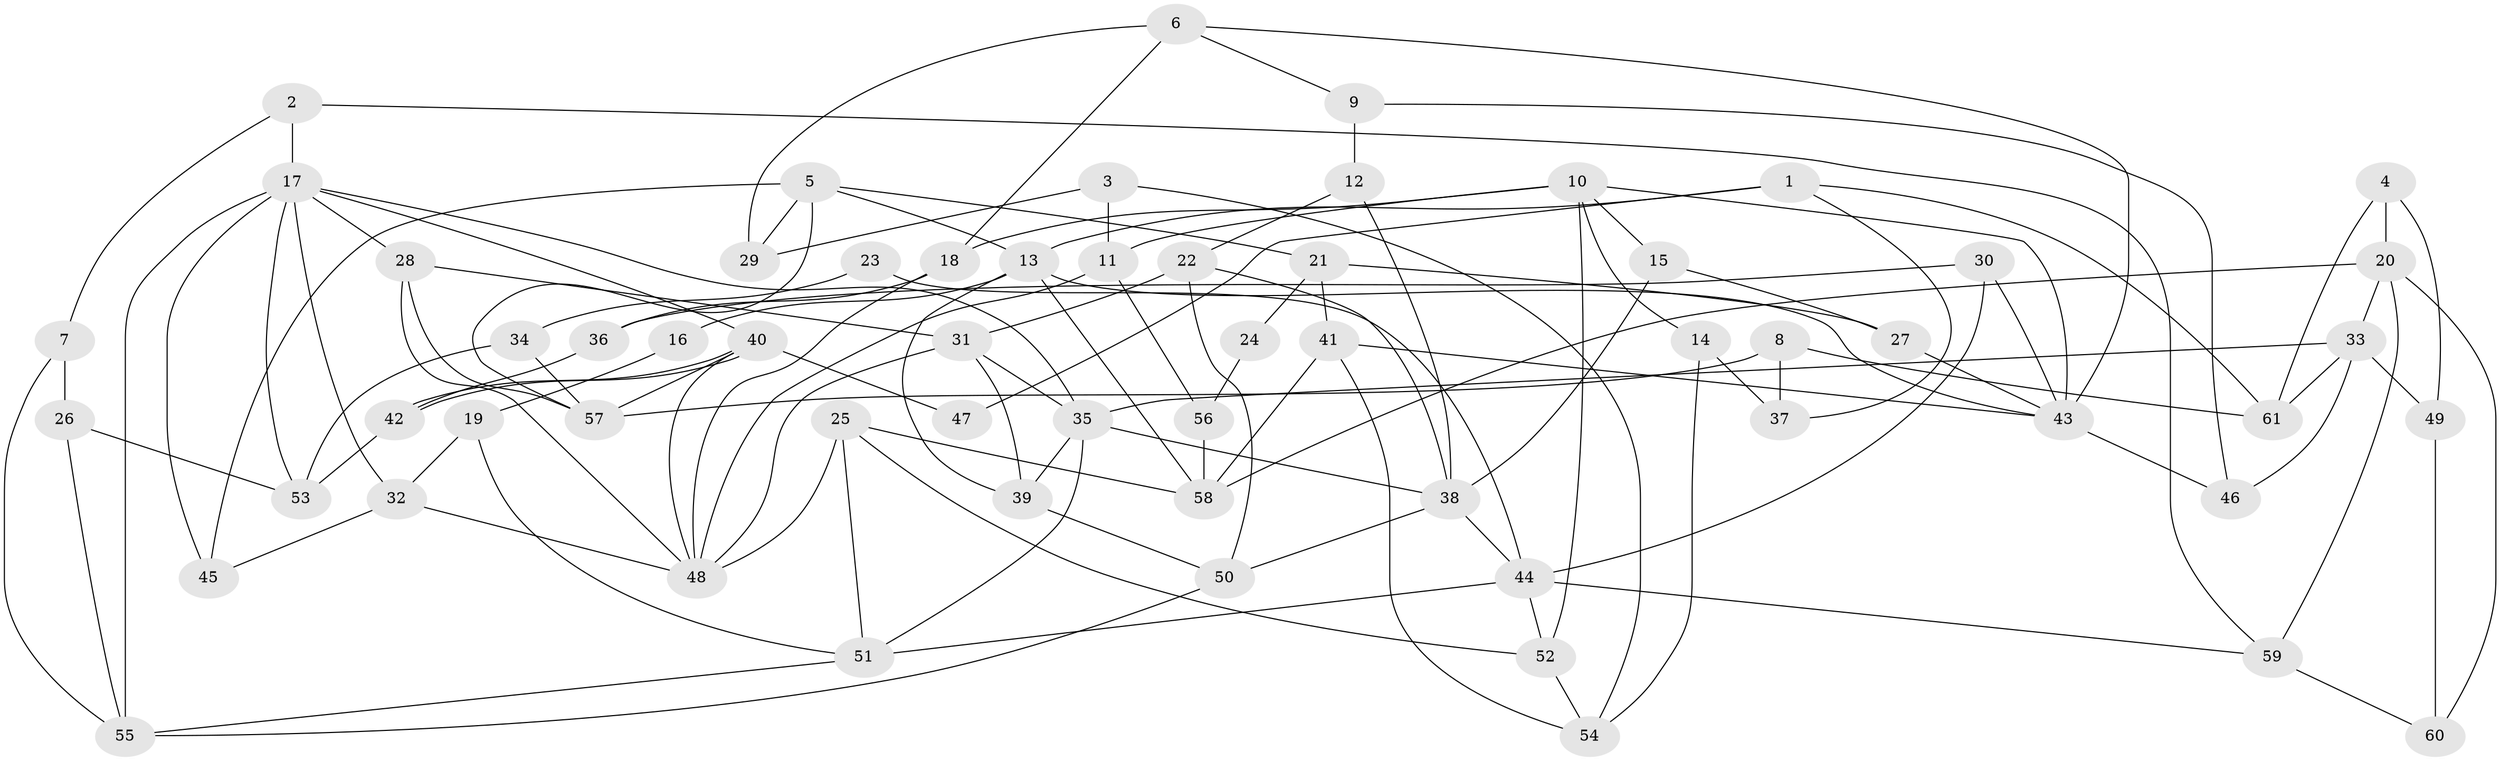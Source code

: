 // coarse degree distribution, {4: 0.2222222222222222, 3: 0.2777777777777778, 7: 0.1388888888888889, 11: 0.027777777777777776, 5: 0.08333333333333333, 2: 0.1111111111111111, 13: 0.027777777777777776, 8: 0.027777777777777776, 10: 0.027777777777777776, 6: 0.05555555555555555}
// Generated by graph-tools (version 1.1) at 2025/18/03/04/25 18:18:36]
// undirected, 61 vertices, 122 edges
graph export_dot {
graph [start="1"]
  node [color=gray90,style=filled];
  1;
  2;
  3;
  4;
  5;
  6;
  7;
  8;
  9;
  10;
  11;
  12;
  13;
  14;
  15;
  16;
  17;
  18;
  19;
  20;
  21;
  22;
  23;
  24;
  25;
  26;
  27;
  28;
  29;
  30;
  31;
  32;
  33;
  34;
  35;
  36;
  37;
  38;
  39;
  40;
  41;
  42;
  43;
  44;
  45;
  46;
  47;
  48;
  49;
  50;
  51;
  52;
  53;
  54;
  55;
  56;
  57;
  58;
  59;
  60;
  61;
  1 -- 13;
  1 -- 37;
  1 -- 47;
  1 -- 61;
  2 -- 59;
  2 -- 17;
  2 -- 7;
  3 -- 54;
  3 -- 11;
  3 -- 29;
  4 -- 61;
  4 -- 20;
  4 -- 49;
  5 -- 57;
  5 -- 13;
  5 -- 21;
  5 -- 29;
  5 -- 45;
  6 -- 43;
  6 -- 29;
  6 -- 9;
  6 -- 18;
  7 -- 55;
  7 -- 26;
  8 -- 57;
  8 -- 61;
  8 -- 37;
  9 -- 12;
  9 -- 46;
  10 -- 43;
  10 -- 18;
  10 -- 11;
  10 -- 14;
  10 -- 15;
  10 -- 52;
  11 -- 48;
  11 -- 56;
  12 -- 38;
  12 -- 22;
  13 -- 58;
  13 -- 39;
  13 -- 16;
  13 -- 43;
  14 -- 54;
  14 -- 37;
  15 -- 38;
  15 -- 27;
  16 -- 19;
  17 -- 32;
  17 -- 55;
  17 -- 28;
  17 -- 35;
  17 -- 40;
  17 -- 45;
  17 -- 53;
  18 -- 48;
  18 -- 36;
  19 -- 32;
  19 -- 51;
  20 -- 58;
  20 -- 60;
  20 -- 33;
  20 -- 59;
  21 -- 27;
  21 -- 24;
  21 -- 41;
  22 -- 31;
  22 -- 38;
  22 -- 50;
  23 -- 34;
  23 -- 44;
  24 -- 56;
  25 -- 48;
  25 -- 52;
  25 -- 51;
  25 -- 58;
  26 -- 55;
  26 -- 53;
  27 -- 43;
  28 -- 31;
  28 -- 48;
  28 -- 57;
  30 -- 36;
  30 -- 43;
  30 -- 44;
  31 -- 35;
  31 -- 48;
  31 -- 39;
  32 -- 48;
  32 -- 45;
  33 -- 35;
  33 -- 46;
  33 -- 49;
  33 -- 61;
  34 -- 53;
  34 -- 57;
  35 -- 38;
  35 -- 39;
  35 -- 51;
  36 -- 42;
  38 -- 50;
  38 -- 44;
  39 -- 50;
  40 -- 42;
  40 -- 42;
  40 -- 47;
  40 -- 48;
  40 -- 57;
  41 -- 43;
  41 -- 54;
  41 -- 58;
  42 -- 53;
  43 -- 46;
  44 -- 51;
  44 -- 52;
  44 -- 59;
  49 -- 60;
  50 -- 55;
  51 -- 55;
  52 -- 54;
  56 -- 58;
  59 -- 60;
}
